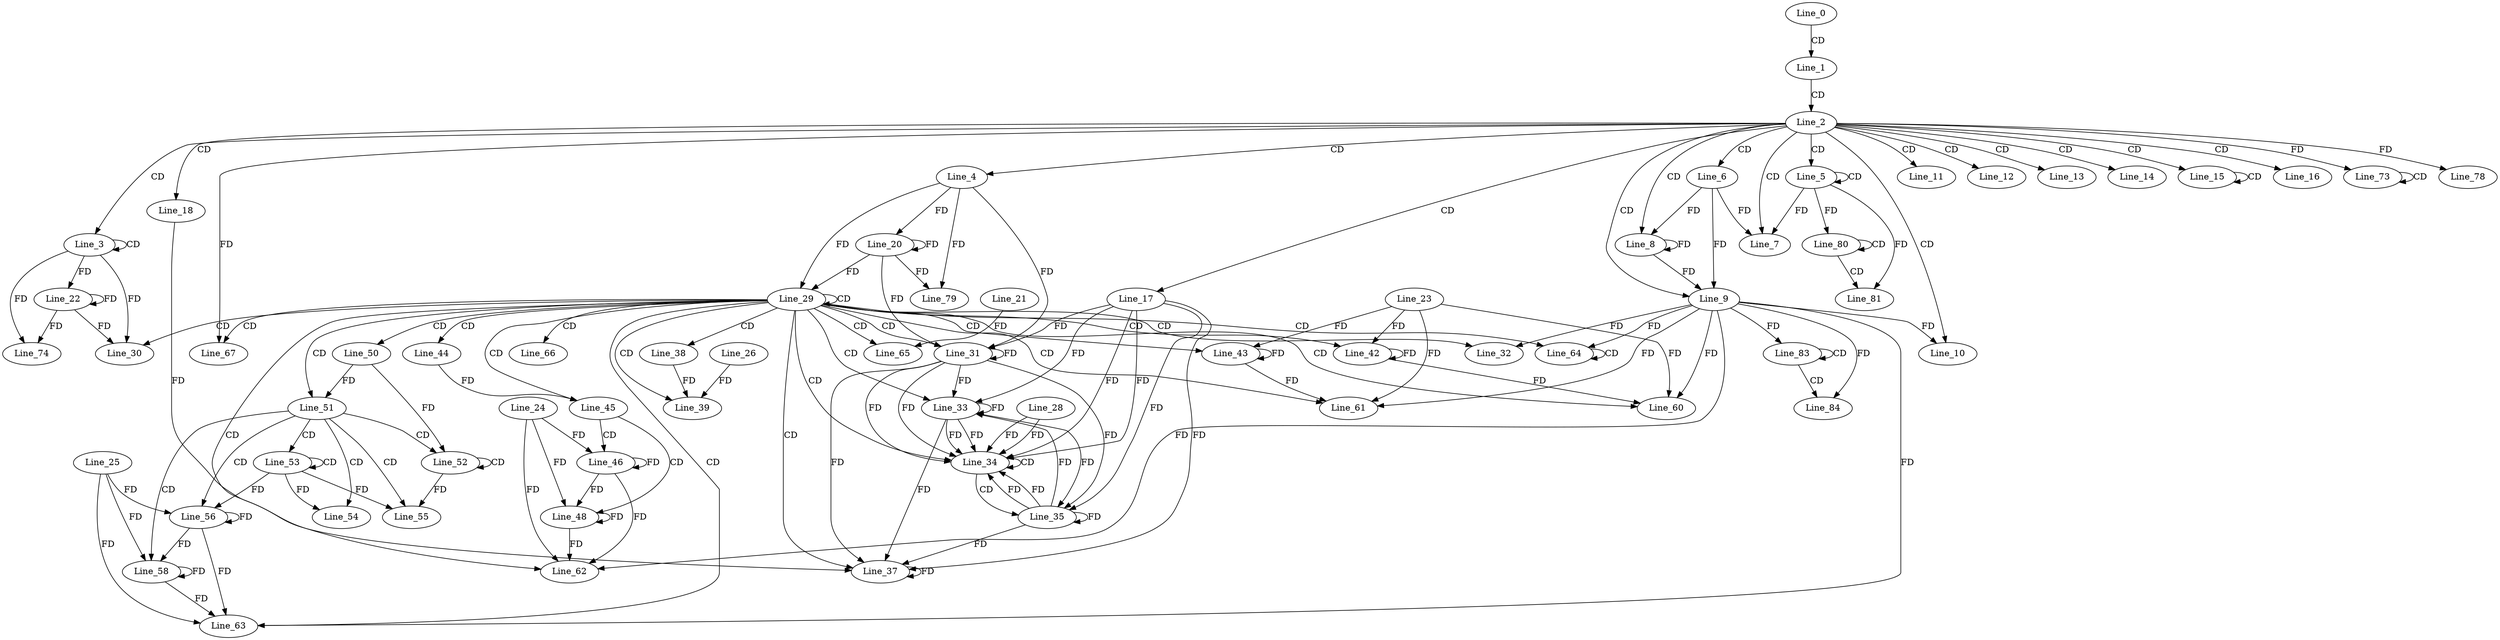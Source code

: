 digraph G {
  Line_0;
  Line_1;
  Line_2;
  Line_3;
  Line_3;
  Line_4;
  Line_5;
  Line_5;
  Line_6;
  Line_7;
  Line_8;
  Line_9;
  Line_9;
  Line_10;
  Line_11;
  Line_12;
  Line_13;
  Line_14;
  Line_15;
  Line_15;
  Line_16;
  Line_17;
  Line_18;
  Line_20;
  Line_22;
  Line_29;
  Line_29;
  Line_30;
  Line_31;
  Line_31;
  Line_32;
  Line_33;
  Line_33;
  Line_33;
  Line_34;
  Line_28;
  Line_34;
  Line_35;
  Line_37;
  Line_37;
  Line_38;
  Line_39;
  Line_26;
  Line_42;
  Line_23;
  Line_43;
  Line_44;
  Line_45;
  Line_45;
  Line_46;
  Line_24;
  Line_48;
  Line_50;
  Line_51;
  Line_51;
  Line_52;
  Line_52;
  Line_52;
  Line_52;
  Line_52;
  Line_52;
  Line_53;
  Line_53;
  Line_54;
  Line_55;
  Line_56;
  Line_25;
  Line_56;
  Line_58;
  Line_60;
  Line_61;
  Line_62;
  Line_63;
  Line_64;
  Line_64;
  Line_65;
  Line_21;
  Line_66;
  Line_67;
  Line_73;
  Line_73;
  Line_74;
  Line_78;
  Line_79;
  Line_80;
  Line_80;
  Line_80;
  Line_81;
  Line_83;
  Line_83;
  Line_83;
  Line_84;
  Line_0 -> Line_1 [ label="CD" ];
  Line_1 -> Line_2 [ label="CD" ];
  Line_2 -> Line_3 [ label="CD" ];
  Line_3 -> Line_3 [ label="CD" ];
  Line_2 -> Line_4 [ label="CD" ];
  Line_2 -> Line_5 [ label="CD" ];
  Line_5 -> Line_5 [ label="CD" ];
  Line_2 -> Line_6 [ label="CD" ];
  Line_2 -> Line_7 [ label="CD" ];
  Line_5 -> Line_7 [ label="FD" ];
  Line_6 -> Line_7 [ label="FD" ];
  Line_2 -> Line_8 [ label="CD" ];
  Line_6 -> Line_8 [ label="FD" ];
  Line_8 -> Line_8 [ label="FD" ];
  Line_2 -> Line_9 [ label="CD" ];
  Line_6 -> Line_9 [ label="FD" ];
  Line_8 -> Line_9 [ label="FD" ];
  Line_2 -> Line_10 [ label="CD" ];
  Line_9 -> Line_10 [ label="FD" ];
  Line_2 -> Line_11 [ label="CD" ];
  Line_2 -> Line_12 [ label="CD" ];
  Line_2 -> Line_13 [ label="CD" ];
  Line_2 -> Line_14 [ label="CD" ];
  Line_2 -> Line_15 [ label="CD" ];
  Line_15 -> Line_15 [ label="CD" ];
  Line_2 -> Line_16 [ label="CD" ];
  Line_2 -> Line_17 [ label="CD" ];
  Line_2 -> Line_18 [ label="CD" ];
  Line_4 -> Line_20 [ label="FD" ];
  Line_20 -> Line_20 [ label="FD" ];
  Line_3 -> Line_22 [ label="FD" ];
  Line_22 -> Line_22 [ label="FD" ];
  Line_29 -> Line_29 [ label="CD" ];
  Line_4 -> Line_29 [ label="FD" ];
  Line_20 -> Line_29 [ label="FD" ];
  Line_29 -> Line_30 [ label="CD" ];
  Line_3 -> Line_30 [ label="FD" ];
  Line_22 -> Line_30 [ label="FD" ];
  Line_29 -> Line_31 [ label="CD" ];
  Line_31 -> Line_31 [ label="FD" ];
  Line_17 -> Line_31 [ label="FD" ];
  Line_4 -> Line_31 [ label="FD" ];
  Line_20 -> Line_31 [ label="FD" ];
  Line_29 -> Line_32 [ label="CD" ];
  Line_9 -> Line_32 [ label="FD" ];
  Line_29 -> Line_33 [ label="CD" ];
  Line_31 -> Line_33 [ label="FD" ];
  Line_33 -> Line_33 [ label="FD" ];
  Line_17 -> Line_33 [ label="FD" ];
  Line_29 -> Line_34 [ label="CD" ];
  Line_31 -> Line_34 [ label="FD" ];
  Line_33 -> Line_34 [ label="FD" ];
  Line_17 -> Line_34 [ label="FD" ];
  Line_28 -> Line_34 [ label="FD" ];
  Line_34 -> Line_34 [ label="CD" ];
  Line_31 -> Line_34 [ label="FD" ];
  Line_33 -> Line_34 [ label="FD" ];
  Line_17 -> Line_34 [ label="FD" ];
  Line_28 -> Line_34 [ label="FD" ];
  Line_34 -> Line_35 [ label="CD" ];
  Line_31 -> Line_35 [ label="FD" ];
  Line_33 -> Line_35 [ label="FD" ];
  Line_35 -> Line_35 [ label="FD" ];
  Line_17 -> Line_35 [ label="FD" ];
  Line_29 -> Line_37 [ label="CD" ];
  Line_37 -> Line_37 [ label="FD" ];
  Line_18 -> Line_37 [ label="FD" ];
  Line_31 -> Line_37 [ label="FD" ];
  Line_33 -> Line_37 [ label="FD" ];
  Line_35 -> Line_37 [ label="FD" ];
  Line_17 -> Line_37 [ label="FD" ];
  Line_29 -> Line_38 [ label="CD" ];
  Line_29 -> Line_39 [ label="CD" ];
  Line_38 -> Line_39 [ label="FD" ];
  Line_26 -> Line_39 [ label="FD" ];
  Line_29 -> Line_42 [ label="CD" ];
  Line_42 -> Line_42 [ label="FD" ];
  Line_23 -> Line_42 [ label="FD" ];
  Line_29 -> Line_43 [ label="CD" ];
  Line_43 -> Line_43 [ label="FD" ];
  Line_23 -> Line_43 [ label="FD" ];
  Line_29 -> Line_44 [ label="CD" ];
  Line_29 -> Line_45 [ label="CD" ];
  Line_44 -> Line_45 [ label="FD" ];
  Line_45 -> Line_46 [ label="CD" ];
  Line_46 -> Line_46 [ label="FD" ];
  Line_24 -> Line_46 [ label="FD" ];
  Line_45 -> Line_48 [ label="CD" ];
  Line_46 -> Line_48 [ label="FD" ];
  Line_48 -> Line_48 [ label="FD" ];
  Line_24 -> Line_48 [ label="FD" ];
  Line_29 -> Line_50 [ label="CD" ];
  Line_29 -> Line_51 [ label="CD" ];
  Line_50 -> Line_51 [ label="FD" ];
  Line_51 -> Line_52 [ label="CD" ];
  Line_52 -> Line_52 [ label="CD" ];
  Line_50 -> Line_52 [ label="FD" ];
  Line_51 -> Line_53 [ label="CD" ];
  Line_53 -> Line_53 [ label="CD" ];
  Line_51 -> Line_54 [ label="CD" ];
  Line_53 -> Line_54 [ label="FD" ];
  Line_51 -> Line_55 [ label="CD" ];
  Line_53 -> Line_55 [ label="FD" ];
  Line_52 -> Line_55 [ label="FD" ];
  Line_51 -> Line_56 [ label="CD" ];
  Line_56 -> Line_56 [ label="FD" ];
  Line_25 -> Line_56 [ label="FD" ];
  Line_53 -> Line_56 [ label="FD" ];
  Line_51 -> Line_58 [ label="CD" ];
  Line_56 -> Line_58 [ label="FD" ];
  Line_58 -> Line_58 [ label="FD" ];
  Line_25 -> Line_58 [ label="FD" ];
  Line_29 -> Line_60 [ label="CD" ];
  Line_9 -> Line_60 [ label="FD" ];
  Line_42 -> Line_60 [ label="FD" ];
  Line_23 -> Line_60 [ label="FD" ];
  Line_29 -> Line_61 [ label="CD" ];
  Line_9 -> Line_61 [ label="FD" ];
  Line_43 -> Line_61 [ label="FD" ];
  Line_23 -> Line_61 [ label="FD" ];
  Line_29 -> Line_62 [ label="CD" ];
  Line_9 -> Line_62 [ label="FD" ];
  Line_46 -> Line_62 [ label="FD" ];
  Line_48 -> Line_62 [ label="FD" ];
  Line_24 -> Line_62 [ label="FD" ];
  Line_29 -> Line_63 [ label="CD" ];
  Line_9 -> Line_63 [ label="FD" ];
  Line_56 -> Line_63 [ label="FD" ];
  Line_58 -> Line_63 [ label="FD" ];
  Line_25 -> Line_63 [ label="FD" ];
  Line_29 -> Line_64 [ label="CD" ];
  Line_64 -> Line_64 [ label="CD" ];
  Line_9 -> Line_64 [ label="FD" ];
  Line_29 -> Line_65 [ label="CD" ];
  Line_21 -> Line_65 [ label="FD" ];
  Line_29 -> Line_66 [ label="CD" ];
  Line_29 -> Line_67 [ label="CD" ];
  Line_2 -> Line_67 [ label="FD" ];
  Line_73 -> Line_73 [ label="CD" ];
  Line_2 -> Line_73 [ label="FD" ];
  Line_3 -> Line_74 [ label="FD" ];
  Line_22 -> Line_74 [ label="FD" ];
  Line_2 -> Line_78 [ label="FD" ];
  Line_4 -> Line_79 [ label="FD" ];
  Line_20 -> Line_79 [ label="FD" ];
  Line_80 -> Line_80 [ label="CD" ];
  Line_5 -> Line_80 [ label="FD" ];
  Line_80 -> Line_81 [ label="CD" ];
  Line_5 -> Line_81 [ label="FD" ];
  Line_83 -> Line_83 [ label="CD" ];
  Line_9 -> Line_83 [ label="FD" ];
  Line_83 -> Line_84 [ label="CD" ];
  Line_9 -> Line_84 [ label="FD" ];
  Line_35 -> Line_33 [ label="FD" ];
  Line_35 -> Line_34 [ label="FD" ];
  Line_35 -> Line_34 [ label="FD" ];
}
